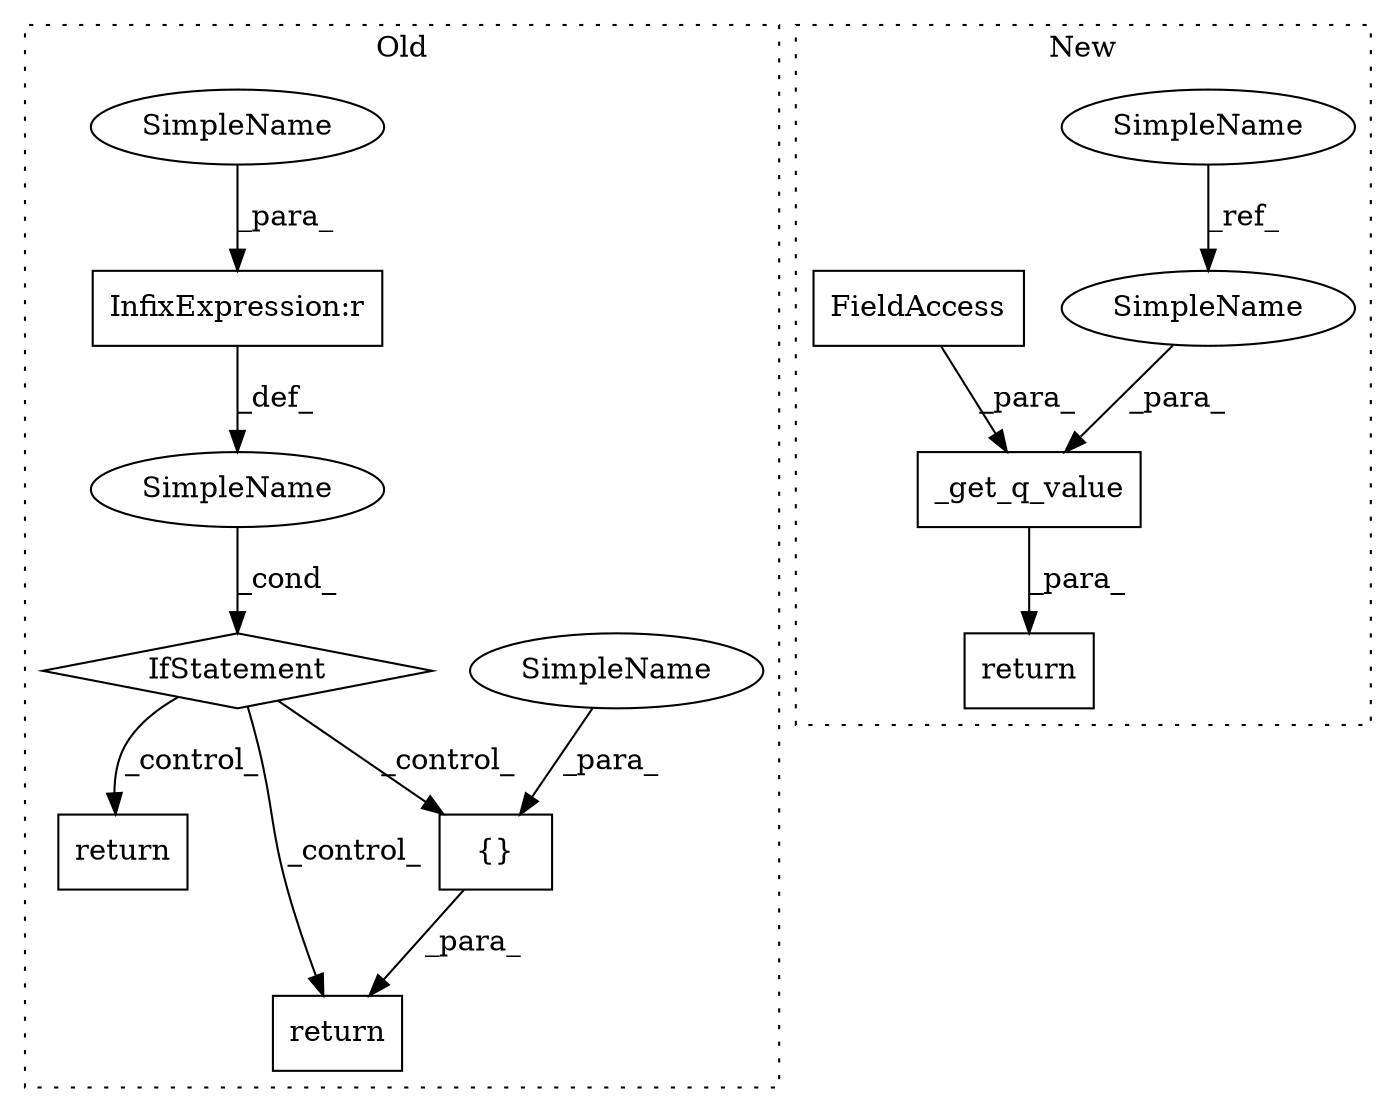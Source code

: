 digraph G {
subgraph cluster0 {
1 [label="return" a="41" s="3974" l="7" shape="box"];
3 [label="SimpleName" a="42" s="" l="" shape="ellipse"];
4 [label="return" a="41" s="3891" l="7" shape="box"];
5 [label="InfixExpression:r" a="27" s="3873" l="4" shape="box"];
7 [label="{}" a="4" s="3928,3946" l="1,1" shape="box"];
9 [label="IfStatement" a="25" s="3862,3881" l="4,2" shape="diamond"];
12 [label="SimpleName" a="42" s="3939" l="7" shape="ellipse"];
13 [label="SimpleName" a="42" s="3866" l="7" shape="ellipse"];
label = "Old";
style="dotted";
}
subgraph cluster1 {
2 [label="_get_q_value" a="32" s="4325,4366" l="13,1" shape="box"];
6 [label="SimpleName" a="42" s="4299" l="7" shape="ellipse"];
8 [label="FieldAccess" a="22" s="4356" l="10" shape="box"];
10 [label="return" a="41" s="4313" l="7" shape="box"];
11 [label="SimpleName" a="42" s="4348" l="7" shape="ellipse"];
label = "New";
style="dotted";
}
2 -> 10 [label="_para_"];
3 -> 9 [label="_cond_"];
5 -> 3 [label="_def_"];
6 -> 11 [label="_ref_"];
7 -> 4 [label="_para_"];
8 -> 2 [label="_para_"];
9 -> 4 [label="_control_"];
9 -> 1 [label="_control_"];
9 -> 7 [label="_control_"];
11 -> 2 [label="_para_"];
12 -> 7 [label="_para_"];
13 -> 5 [label="_para_"];
}